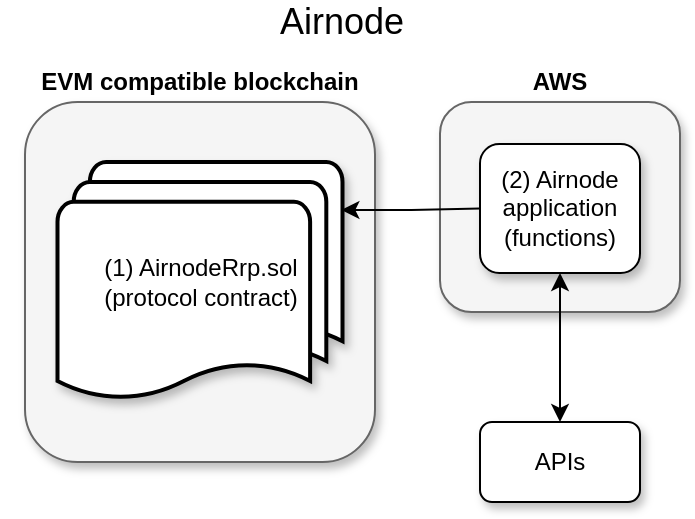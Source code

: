 <mxfile version="15.4.0" type="device"><diagram id="xxqRVpqqsnweizQSOmK6" name="Page-1"><mxGraphModel dx="1106" dy="860" grid="1" gridSize="10" guides="1" tooltips="1" connect="1" arrows="1" fold="1" page="1" pageScale="1" pageWidth="850" pageHeight="1100" math="0" shadow="0"><root><mxCell id="0"/><mxCell id="1" parent="0"/><mxCell id="1xbiUHphV33eiq70GTrb-14" value="" style="rounded=1;whiteSpace=wrap;html=1;fillColor=#f5f5f5;strokeColor=#666666;fontColor=#333333;shadow=1;" parent="1" vertex="1"><mxGeometry x="260" y="60" width="120" height="105" as="geometry"/></mxCell><mxCell id="1xbiUHphV33eiq70GTrb-1" value="APIs" style="rounded=1;whiteSpace=wrap;html=1;shadow=1;" parent="1" vertex="1"><mxGeometry x="280" y="220" width="80" height="40" as="geometry"/></mxCell><mxCell id="1xbiUHphV33eiq70GTrb-7" style="edgeStyle=orthogonalEdgeStyle;rounded=0;orthogonalLoop=1;jettySize=auto;html=1;entryX=0.5;entryY=0;entryDx=0;entryDy=0;startArrow=classic;startFill=1;" parent="1" source="1xbiUHphV33eiq70GTrb-2" target="1xbiUHphV33eiq70GTrb-1" edge="1"><mxGeometry relative="1" as="geometry"/></mxCell><mxCell id="1xbiUHphV33eiq70GTrb-2" value="(2) Airnode&lt;br&gt;application&lt;br&gt;(functions)" style="rounded=1;whiteSpace=wrap;html=1;shadow=1;" parent="1" vertex="1"><mxGeometry x="280" y="81" width="80" height="64.5" as="geometry"/></mxCell><mxCell id="1xbiUHphV33eiq70GTrb-3" value="" style="rounded=1;whiteSpace=wrap;html=1;fillColor=#f5f5f5;strokeColor=#666666;fontColor=#333333;shadow=1;" parent="1" vertex="1"><mxGeometry x="52.5" y="60" width="175" height="180" as="geometry"/></mxCell><mxCell id="1xbiUHphV33eiq70GTrb-4" value="&lt;b&gt;EVM compatible blockchain&lt;/b&gt;" style="text;html=1;strokeColor=none;fillColor=none;align=center;verticalAlign=middle;whiteSpace=wrap;rounded=0;" parent="1" vertex="1"><mxGeometry x="40" y="40" width="200" height="20" as="geometry"/></mxCell><mxCell id="1xbiUHphV33eiq70GTrb-13" style="edgeStyle=orthogonalEdgeStyle;rounded=0;orthogonalLoop=1;jettySize=auto;html=1;exitX=0.996;exitY=0.2;exitDx=0;exitDy=0;exitPerimeter=0;entryX=0;entryY=0.5;entryDx=0;entryDy=0;startArrow=classic;startFill=1;strokeColor=#000000;endArrow=none;endFill=0;" parent="1" source="1xbiUHphV33eiq70GTrb-6" target="1xbiUHphV33eiq70GTrb-2" edge="1"><mxGeometry relative="1" as="geometry"/></mxCell><mxCell id="1xbiUHphV33eiq70GTrb-6" value="(1) AirnodeRrp.sol&lt;br&gt;(protocol contract)" style="strokeWidth=2;html=1;shape=mxgraph.flowchart.multi-document;whiteSpace=wrap;shadow=1;" parent="1" vertex="1"><mxGeometry x="68.75" y="90" width="142.5" height="120" as="geometry"/></mxCell><mxCell id="1xbiUHphV33eiq70GTrb-15" value="&lt;b&gt;AWS&lt;/b&gt;" style="text;html=1;strokeColor=none;fillColor=none;align=center;verticalAlign=middle;whiteSpace=wrap;rounded=0;" parent="1" vertex="1"><mxGeometry x="300" y="40" width="40" height="20" as="geometry"/></mxCell><mxCell id="5DY_eHngs7jIdPOJcHlN-1" value="&lt;font style=&quot;font-size: 18px&quot;&gt;Airnode&lt;/font&gt;" style="text;html=1;strokeColor=none;fillColor=none;align=center;verticalAlign=middle;whiteSpace=wrap;rounded=0;" parent="1" vertex="1"><mxGeometry x="191.25" y="10" width="40" height="20" as="geometry"/></mxCell></root></mxGraphModel></diagram></mxfile>